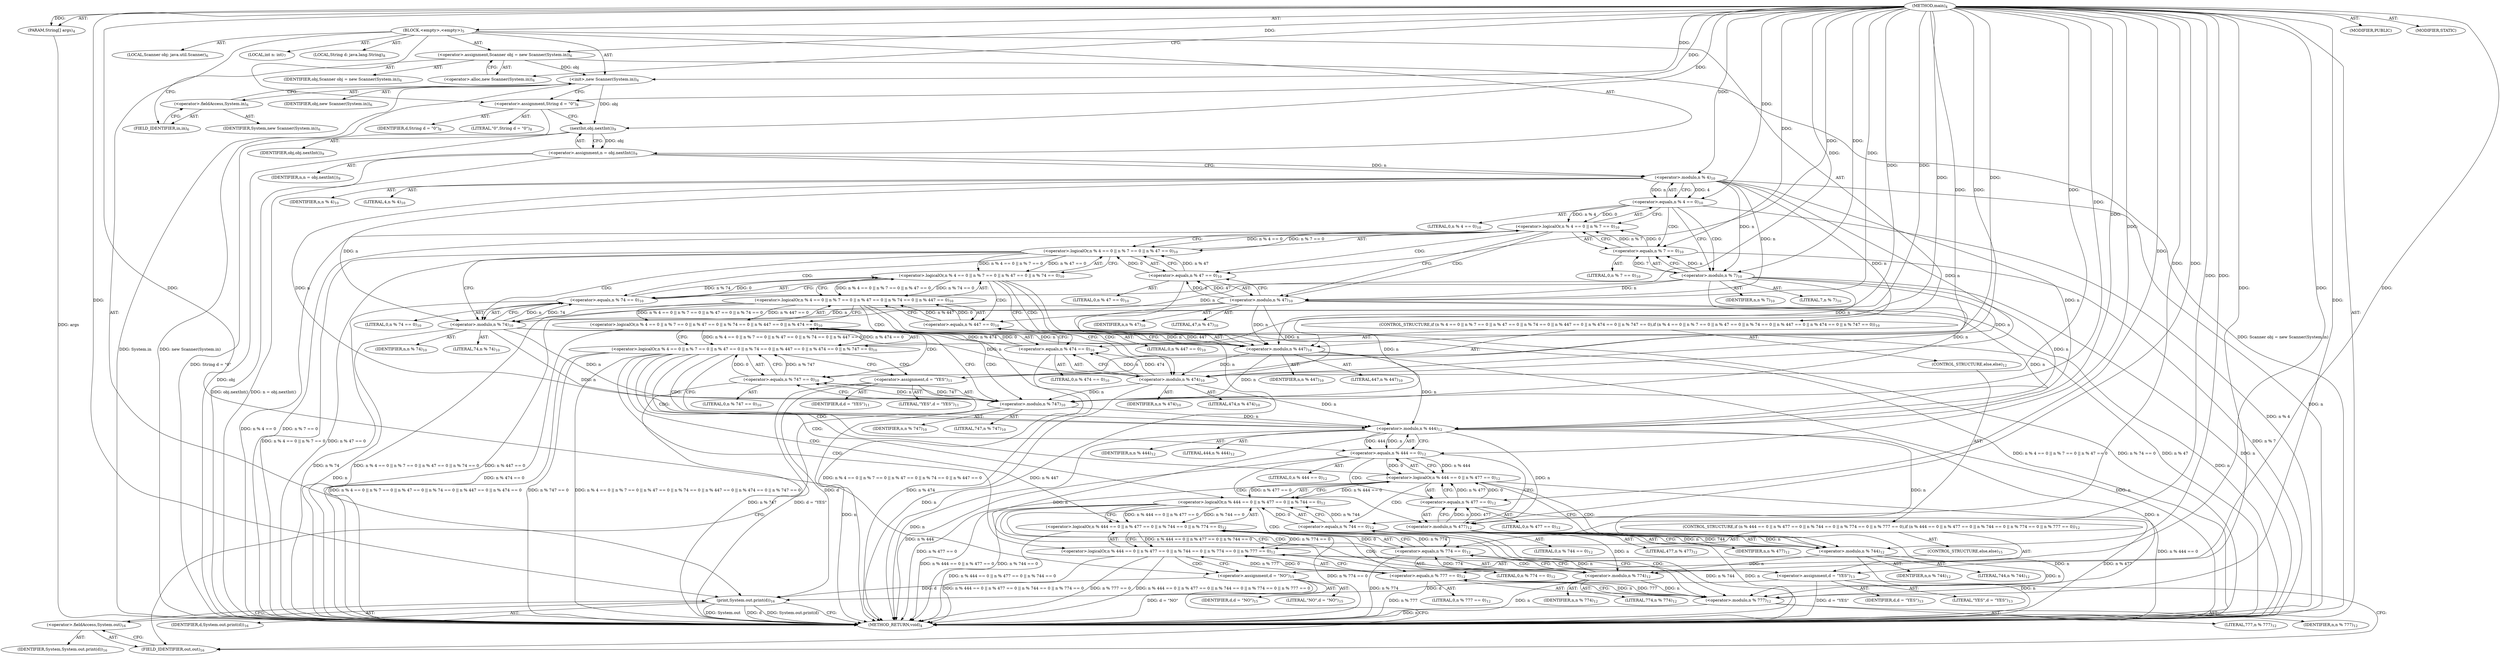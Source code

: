 digraph "main" {  
"19" [label = <(METHOD,main)<SUB>4</SUB>> ]
"20" [label = <(PARAM,String[] args)<SUB>4</SUB>> ]
"21" [label = <(BLOCK,&lt;empty&gt;,&lt;empty&gt;)<SUB>5</SUB>> ]
"4" [label = <(LOCAL,Scanner obj: java.util.Scanner)<SUB>6</SUB>> ]
"22" [label = <(&lt;operator&gt;.assignment,Scanner obj = new Scanner(System.in))<SUB>6</SUB>> ]
"23" [label = <(IDENTIFIER,obj,Scanner obj = new Scanner(System.in))<SUB>6</SUB>> ]
"24" [label = <(&lt;operator&gt;.alloc,new Scanner(System.in))<SUB>6</SUB>> ]
"25" [label = <(&lt;init&gt;,new Scanner(System.in))<SUB>6</SUB>> ]
"3" [label = <(IDENTIFIER,obj,new Scanner(System.in))<SUB>6</SUB>> ]
"26" [label = <(&lt;operator&gt;.fieldAccess,System.in)<SUB>6</SUB>> ]
"27" [label = <(IDENTIFIER,System,new Scanner(System.in))<SUB>6</SUB>> ]
"28" [label = <(FIELD_IDENTIFIER,in,in)<SUB>6</SUB>> ]
"29" [label = <(LOCAL,int n: int)<SUB>7</SUB>> ]
"30" [label = <(LOCAL,String d: java.lang.String)<SUB>8</SUB>> ]
"31" [label = <(&lt;operator&gt;.assignment,String d = &quot;0&quot;)<SUB>8</SUB>> ]
"32" [label = <(IDENTIFIER,d,String d = &quot;0&quot;)<SUB>8</SUB>> ]
"33" [label = <(LITERAL,&quot;0&quot;,String d = &quot;0&quot;)<SUB>8</SUB>> ]
"34" [label = <(&lt;operator&gt;.assignment,n = obj.nextInt())<SUB>9</SUB>> ]
"35" [label = <(IDENTIFIER,n,n = obj.nextInt())<SUB>9</SUB>> ]
"36" [label = <(nextInt,obj.nextInt())<SUB>9</SUB>> ]
"37" [label = <(IDENTIFIER,obj,obj.nextInt())<SUB>9</SUB>> ]
"38" [label = <(CONTROL_STRUCTURE,if (n % 4 == 0 || n % 7 == 0 || n % 47 == 0 || n % 74 == 0 || n % 447 == 0 || n % 474 == 0 || n % 747 == 0),if (n % 4 == 0 || n % 7 == 0 || n % 47 == 0 || n % 74 == 0 || n % 447 == 0 || n % 474 == 0 || n % 747 == 0))<SUB>10</SUB>> ]
"39" [label = <(&lt;operator&gt;.logicalOr,n % 4 == 0 || n % 7 == 0 || n % 47 == 0 || n % 74 == 0 || n % 447 == 0 || n % 474 == 0 || n % 747 == 0)<SUB>10</SUB>> ]
"40" [label = <(&lt;operator&gt;.logicalOr,n % 4 == 0 || n % 7 == 0 || n % 47 == 0 || n % 74 == 0 || n % 447 == 0 || n % 474 == 0)<SUB>10</SUB>> ]
"41" [label = <(&lt;operator&gt;.logicalOr,n % 4 == 0 || n % 7 == 0 || n % 47 == 0 || n % 74 == 0 || n % 447 == 0)<SUB>10</SUB>> ]
"42" [label = <(&lt;operator&gt;.logicalOr,n % 4 == 0 || n % 7 == 0 || n % 47 == 0 || n % 74 == 0)<SUB>10</SUB>> ]
"43" [label = <(&lt;operator&gt;.logicalOr,n % 4 == 0 || n % 7 == 0 || n % 47 == 0)<SUB>10</SUB>> ]
"44" [label = <(&lt;operator&gt;.logicalOr,n % 4 == 0 || n % 7 == 0)<SUB>10</SUB>> ]
"45" [label = <(&lt;operator&gt;.equals,n % 4 == 0)<SUB>10</SUB>> ]
"46" [label = <(&lt;operator&gt;.modulo,n % 4)<SUB>10</SUB>> ]
"47" [label = <(IDENTIFIER,n,n % 4)<SUB>10</SUB>> ]
"48" [label = <(LITERAL,4,n % 4)<SUB>10</SUB>> ]
"49" [label = <(LITERAL,0,n % 4 == 0)<SUB>10</SUB>> ]
"50" [label = <(&lt;operator&gt;.equals,n % 7 == 0)<SUB>10</SUB>> ]
"51" [label = <(&lt;operator&gt;.modulo,n % 7)<SUB>10</SUB>> ]
"52" [label = <(IDENTIFIER,n,n % 7)<SUB>10</SUB>> ]
"53" [label = <(LITERAL,7,n % 7)<SUB>10</SUB>> ]
"54" [label = <(LITERAL,0,n % 7 == 0)<SUB>10</SUB>> ]
"55" [label = <(&lt;operator&gt;.equals,n % 47 == 0)<SUB>10</SUB>> ]
"56" [label = <(&lt;operator&gt;.modulo,n % 47)<SUB>10</SUB>> ]
"57" [label = <(IDENTIFIER,n,n % 47)<SUB>10</SUB>> ]
"58" [label = <(LITERAL,47,n % 47)<SUB>10</SUB>> ]
"59" [label = <(LITERAL,0,n % 47 == 0)<SUB>10</SUB>> ]
"60" [label = <(&lt;operator&gt;.equals,n % 74 == 0)<SUB>10</SUB>> ]
"61" [label = <(&lt;operator&gt;.modulo,n % 74)<SUB>10</SUB>> ]
"62" [label = <(IDENTIFIER,n,n % 74)<SUB>10</SUB>> ]
"63" [label = <(LITERAL,74,n % 74)<SUB>10</SUB>> ]
"64" [label = <(LITERAL,0,n % 74 == 0)<SUB>10</SUB>> ]
"65" [label = <(&lt;operator&gt;.equals,n % 447 == 0)<SUB>10</SUB>> ]
"66" [label = <(&lt;operator&gt;.modulo,n % 447)<SUB>10</SUB>> ]
"67" [label = <(IDENTIFIER,n,n % 447)<SUB>10</SUB>> ]
"68" [label = <(LITERAL,447,n % 447)<SUB>10</SUB>> ]
"69" [label = <(LITERAL,0,n % 447 == 0)<SUB>10</SUB>> ]
"70" [label = <(&lt;operator&gt;.equals,n % 474 == 0)<SUB>10</SUB>> ]
"71" [label = <(&lt;operator&gt;.modulo,n % 474)<SUB>10</SUB>> ]
"72" [label = <(IDENTIFIER,n,n % 474)<SUB>10</SUB>> ]
"73" [label = <(LITERAL,474,n % 474)<SUB>10</SUB>> ]
"74" [label = <(LITERAL,0,n % 474 == 0)<SUB>10</SUB>> ]
"75" [label = <(&lt;operator&gt;.equals,n % 747 == 0)<SUB>10</SUB>> ]
"76" [label = <(&lt;operator&gt;.modulo,n % 747)<SUB>10</SUB>> ]
"77" [label = <(IDENTIFIER,n,n % 747)<SUB>10</SUB>> ]
"78" [label = <(LITERAL,747,n % 747)<SUB>10</SUB>> ]
"79" [label = <(LITERAL,0,n % 747 == 0)<SUB>10</SUB>> ]
"80" [label = <(&lt;operator&gt;.assignment,d = &quot;YES&quot;)<SUB>11</SUB>> ]
"81" [label = <(IDENTIFIER,d,d = &quot;YES&quot;)<SUB>11</SUB>> ]
"82" [label = <(LITERAL,&quot;YES&quot;,d = &quot;YES&quot;)<SUB>11</SUB>> ]
"83" [label = <(CONTROL_STRUCTURE,else,else)<SUB>12</SUB>> ]
"84" [label = <(CONTROL_STRUCTURE,if (n % 444 == 0 || n % 477 == 0 || n % 744 == 0 || n % 774 == 0 || n % 777 == 0),if (n % 444 == 0 || n % 477 == 0 || n % 744 == 0 || n % 774 == 0 || n % 777 == 0))<SUB>12</SUB>> ]
"85" [label = <(&lt;operator&gt;.logicalOr,n % 444 == 0 || n % 477 == 0 || n % 744 == 0 || n % 774 == 0 || n % 777 == 0)<SUB>12</SUB>> ]
"86" [label = <(&lt;operator&gt;.logicalOr,n % 444 == 0 || n % 477 == 0 || n % 744 == 0 || n % 774 == 0)<SUB>12</SUB>> ]
"87" [label = <(&lt;operator&gt;.logicalOr,n % 444 == 0 || n % 477 == 0 || n % 744 == 0)<SUB>12</SUB>> ]
"88" [label = <(&lt;operator&gt;.logicalOr,n % 444 == 0 || n % 477 == 0)<SUB>12</SUB>> ]
"89" [label = <(&lt;operator&gt;.equals,n % 444 == 0)<SUB>12</SUB>> ]
"90" [label = <(&lt;operator&gt;.modulo,n % 444)<SUB>12</SUB>> ]
"91" [label = <(IDENTIFIER,n,n % 444)<SUB>12</SUB>> ]
"92" [label = <(LITERAL,444,n % 444)<SUB>12</SUB>> ]
"93" [label = <(LITERAL,0,n % 444 == 0)<SUB>12</SUB>> ]
"94" [label = <(&lt;operator&gt;.equals,n % 477 == 0)<SUB>12</SUB>> ]
"95" [label = <(&lt;operator&gt;.modulo,n % 477)<SUB>12</SUB>> ]
"96" [label = <(IDENTIFIER,n,n % 477)<SUB>12</SUB>> ]
"97" [label = <(LITERAL,477,n % 477)<SUB>12</SUB>> ]
"98" [label = <(LITERAL,0,n % 477 == 0)<SUB>12</SUB>> ]
"99" [label = <(&lt;operator&gt;.equals,n % 744 == 0)<SUB>12</SUB>> ]
"100" [label = <(&lt;operator&gt;.modulo,n % 744)<SUB>12</SUB>> ]
"101" [label = <(IDENTIFIER,n,n % 744)<SUB>12</SUB>> ]
"102" [label = <(LITERAL,744,n % 744)<SUB>12</SUB>> ]
"103" [label = <(LITERAL,0,n % 744 == 0)<SUB>12</SUB>> ]
"104" [label = <(&lt;operator&gt;.equals,n % 774 == 0)<SUB>12</SUB>> ]
"105" [label = <(&lt;operator&gt;.modulo,n % 774)<SUB>12</SUB>> ]
"106" [label = <(IDENTIFIER,n,n % 774)<SUB>12</SUB>> ]
"107" [label = <(LITERAL,774,n % 774)<SUB>12</SUB>> ]
"108" [label = <(LITERAL,0,n % 774 == 0)<SUB>12</SUB>> ]
"109" [label = <(&lt;operator&gt;.equals,n % 777 == 0)<SUB>12</SUB>> ]
"110" [label = <(&lt;operator&gt;.modulo,n % 777)<SUB>12</SUB>> ]
"111" [label = <(IDENTIFIER,n,n % 777)<SUB>12</SUB>> ]
"112" [label = <(LITERAL,777,n % 777)<SUB>12</SUB>> ]
"113" [label = <(LITERAL,0,n % 777 == 0)<SUB>12</SUB>> ]
"114" [label = <(&lt;operator&gt;.assignment,d = &quot;YES&quot;)<SUB>13</SUB>> ]
"115" [label = <(IDENTIFIER,d,d = &quot;YES&quot;)<SUB>13</SUB>> ]
"116" [label = <(LITERAL,&quot;YES&quot;,d = &quot;YES&quot;)<SUB>13</SUB>> ]
"117" [label = <(CONTROL_STRUCTURE,else,else)<SUB>15</SUB>> ]
"118" [label = <(&lt;operator&gt;.assignment,d = &quot;NO&quot;)<SUB>15</SUB>> ]
"119" [label = <(IDENTIFIER,d,d = &quot;NO&quot;)<SUB>15</SUB>> ]
"120" [label = <(LITERAL,&quot;NO&quot;,d = &quot;NO&quot;)<SUB>15</SUB>> ]
"121" [label = <(print,System.out.print(d))<SUB>16</SUB>> ]
"122" [label = <(&lt;operator&gt;.fieldAccess,System.out)<SUB>16</SUB>> ]
"123" [label = <(IDENTIFIER,System,System.out.print(d))<SUB>16</SUB>> ]
"124" [label = <(FIELD_IDENTIFIER,out,out)<SUB>16</SUB>> ]
"125" [label = <(IDENTIFIER,d,System.out.print(d))<SUB>16</SUB>> ]
"126" [label = <(MODIFIER,PUBLIC)> ]
"127" [label = <(MODIFIER,STATIC)> ]
"128" [label = <(METHOD_RETURN,void)<SUB>4</SUB>> ]
  "19" -> "20"  [ label = "AST: "] 
  "19" -> "21"  [ label = "AST: "] 
  "19" -> "126"  [ label = "AST: "] 
  "19" -> "127"  [ label = "AST: "] 
  "19" -> "128"  [ label = "AST: "] 
  "21" -> "4"  [ label = "AST: "] 
  "21" -> "22"  [ label = "AST: "] 
  "21" -> "25"  [ label = "AST: "] 
  "21" -> "29"  [ label = "AST: "] 
  "21" -> "30"  [ label = "AST: "] 
  "21" -> "31"  [ label = "AST: "] 
  "21" -> "34"  [ label = "AST: "] 
  "21" -> "38"  [ label = "AST: "] 
  "21" -> "121"  [ label = "AST: "] 
  "22" -> "23"  [ label = "AST: "] 
  "22" -> "24"  [ label = "AST: "] 
  "25" -> "3"  [ label = "AST: "] 
  "25" -> "26"  [ label = "AST: "] 
  "26" -> "27"  [ label = "AST: "] 
  "26" -> "28"  [ label = "AST: "] 
  "31" -> "32"  [ label = "AST: "] 
  "31" -> "33"  [ label = "AST: "] 
  "34" -> "35"  [ label = "AST: "] 
  "34" -> "36"  [ label = "AST: "] 
  "36" -> "37"  [ label = "AST: "] 
  "38" -> "39"  [ label = "AST: "] 
  "38" -> "80"  [ label = "AST: "] 
  "38" -> "83"  [ label = "AST: "] 
  "39" -> "40"  [ label = "AST: "] 
  "39" -> "75"  [ label = "AST: "] 
  "40" -> "41"  [ label = "AST: "] 
  "40" -> "70"  [ label = "AST: "] 
  "41" -> "42"  [ label = "AST: "] 
  "41" -> "65"  [ label = "AST: "] 
  "42" -> "43"  [ label = "AST: "] 
  "42" -> "60"  [ label = "AST: "] 
  "43" -> "44"  [ label = "AST: "] 
  "43" -> "55"  [ label = "AST: "] 
  "44" -> "45"  [ label = "AST: "] 
  "44" -> "50"  [ label = "AST: "] 
  "45" -> "46"  [ label = "AST: "] 
  "45" -> "49"  [ label = "AST: "] 
  "46" -> "47"  [ label = "AST: "] 
  "46" -> "48"  [ label = "AST: "] 
  "50" -> "51"  [ label = "AST: "] 
  "50" -> "54"  [ label = "AST: "] 
  "51" -> "52"  [ label = "AST: "] 
  "51" -> "53"  [ label = "AST: "] 
  "55" -> "56"  [ label = "AST: "] 
  "55" -> "59"  [ label = "AST: "] 
  "56" -> "57"  [ label = "AST: "] 
  "56" -> "58"  [ label = "AST: "] 
  "60" -> "61"  [ label = "AST: "] 
  "60" -> "64"  [ label = "AST: "] 
  "61" -> "62"  [ label = "AST: "] 
  "61" -> "63"  [ label = "AST: "] 
  "65" -> "66"  [ label = "AST: "] 
  "65" -> "69"  [ label = "AST: "] 
  "66" -> "67"  [ label = "AST: "] 
  "66" -> "68"  [ label = "AST: "] 
  "70" -> "71"  [ label = "AST: "] 
  "70" -> "74"  [ label = "AST: "] 
  "71" -> "72"  [ label = "AST: "] 
  "71" -> "73"  [ label = "AST: "] 
  "75" -> "76"  [ label = "AST: "] 
  "75" -> "79"  [ label = "AST: "] 
  "76" -> "77"  [ label = "AST: "] 
  "76" -> "78"  [ label = "AST: "] 
  "80" -> "81"  [ label = "AST: "] 
  "80" -> "82"  [ label = "AST: "] 
  "83" -> "84"  [ label = "AST: "] 
  "84" -> "85"  [ label = "AST: "] 
  "84" -> "114"  [ label = "AST: "] 
  "84" -> "117"  [ label = "AST: "] 
  "85" -> "86"  [ label = "AST: "] 
  "85" -> "109"  [ label = "AST: "] 
  "86" -> "87"  [ label = "AST: "] 
  "86" -> "104"  [ label = "AST: "] 
  "87" -> "88"  [ label = "AST: "] 
  "87" -> "99"  [ label = "AST: "] 
  "88" -> "89"  [ label = "AST: "] 
  "88" -> "94"  [ label = "AST: "] 
  "89" -> "90"  [ label = "AST: "] 
  "89" -> "93"  [ label = "AST: "] 
  "90" -> "91"  [ label = "AST: "] 
  "90" -> "92"  [ label = "AST: "] 
  "94" -> "95"  [ label = "AST: "] 
  "94" -> "98"  [ label = "AST: "] 
  "95" -> "96"  [ label = "AST: "] 
  "95" -> "97"  [ label = "AST: "] 
  "99" -> "100"  [ label = "AST: "] 
  "99" -> "103"  [ label = "AST: "] 
  "100" -> "101"  [ label = "AST: "] 
  "100" -> "102"  [ label = "AST: "] 
  "104" -> "105"  [ label = "AST: "] 
  "104" -> "108"  [ label = "AST: "] 
  "105" -> "106"  [ label = "AST: "] 
  "105" -> "107"  [ label = "AST: "] 
  "109" -> "110"  [ label = "AST: "] 
  "109" -> "113"  [ label = "AST: "] 
  "110" -> "111"  [ label = "AST: "] 
  "110" -> "112"  [ label = "AST: "] 
  "114" -> "115"  [ label = "AST: "] 
  "114" -> "116"  [ label = "AST: "] 
  "117" -> "118"  [ label = "AST: "] 
  "118" -> "119"  [ label = "AST: "] 
  "118" -> "120"  [ label = "AST: "] 
  "121" -> "122"  [ label = "AST: "] 
  "121" -> "125"  [ label = "AST: "] 
  "122" -> "123"  [ label = "AST: "] 
  "122" -> "124"  [ label = "AST: "] 
  "22" -> "28"  [ label = "CFG: "] 
  "25" -> "31"  [ label = "CFG: "] 
  "31" -> "36"  [ label = "CFG: "] 
  "34" -> "46"  [ label = "CFG: "] 
  "121" -> "128"  [ label = "CFG: "] 
  "24" -> "22"  [ label = "CFG: "] 
  "26" -> "25"  [ label = "CFG: "] 
  "36" -> "34"  [ label = "CFG: "] 
  "39" -> "80"  [ label = "CFG: "] 
  "39" -> "90"  [ label = "CFG: "] 
  "80" -> "124"  [ label = "CFG: "] 
  "122" -> "121"  [ label = "CFG: "] 
  "28" -> "26"  [ label = "CFG: "] 
  "40" -> "39"  [ label = "CFG: "] 
  "40" -> "76"  [ label = "CFG: "] 
  "75" -> "39"  [ label = "CFG: "] 
  "124" -> "122"  [ label = "CFG: "] 
  "41" -> "40"  [ label = "CFG: "] 
  "41" -> "71"  [ label = "CFG: "] 
  "70" -> "40"  [ label = "CFG: "] 
  "76" -> "75"  [ label = "CFG: "] 
  "85" -> "114"  [ label = "CFG: "] 
  "85" -> "118"  [ label = "CFG: "] 
  "114" -> "124"  [ label = "CFG: "] 
  "42" -> "41"  [ label = "CFG: "] 
  "42" -> "66"  [ label = "CFG: "] 
  "65" -> "41"  [ label = "CFG: "] 
  "71" -> "70"  [ label = "CFG: "] 
  "86" -> "85"  [ label = "CFG: "] 
  "86" -> "110"  [ label = "CFG: "] 
  "109" -> "85"  [ label = "CFG: "] 
  "118" -> "124"  [ label = "CFG: "] 
  "43" -> "42"  [ label = "CFG: "] 
  "43" -> "61"  [ label = "CFG: "] 
  "60" -> "42"  [ label = "CFG: "] 
  "66" -> "65"  [ label = "CFG: "] 
  "87" -> "86"  [ label = "CFG: "] 
  "87" -> "105"  [ label = "CFG: "] 
  "104" -> "86"  [ label = "CFG: "] 
  "110" -> "109"  [ label = "CFG: "] 
  "44" -> "43"  [ label = "CFG: "] 
  "44" -> "56"  [ label = "CFG: "] 
  "55" -> "43"  [ label = "CFG: "] 
  "61" -> "60"  [ label = "CFG: "] 
  "88" -> "87"  [ label = "CFG: "] 
  "88" -> "100"  [ label = "CFG: "] 
  "99" -> "87"  [ label = "CFG: "] 
  "105" -> "104"  [ label = "CFG: "] 
  "45" -> "44"  [ label = "CFG: "] 
  "45" -> "51"  [ label = "CFG: "] 
  "50" -> "44"  [ label = "CFG: "] 
  "56" -> "55"  [ label = "CFG: "] 
  "89" -> "88"  [ label = "CFG: "] 
  "89" -> "95"  [ label = "CFG: "] 
  "94" -> "88"  [ label = "CFG: "] 
  "100" -> "99"  [ label = "CFG: "] 
  "46" -> "45"  [ label = "CFG: "] 
  "51" -> "50"  [ label = "CFG: "] 
  "90" -> "89"  [ label = "CFG: "] 
  "95" -> "94"  [ label = "CFG: "] 
  "19" -> "24"  [ label = "CFG: "] 
  "20" -> "128"  [ label = "DDG: args"] 
  "22" -> "128"  [ label = "DDG: Scanner obj = new Scanner(System.in)"] 
  "25" -> "128"  [ label = "DDG: System.in"] 
  "25" -> "128"  [ label = "DDG: new Scanner(System.in)"] 
  "31" -> "128"  [ label = "DDG: String d = &quot;0&quot;"] 
  "36" -> "128"  [ label = "DDG: obj"] 
  "34" -> "128"  [ label = "DDG: obj.nextInt()"] 
  "34" -> "128"  [ label = "DDG: n = obj.nextInt()"] 
  "46" -> "128"  [ label = "DDG: n"] 
  "45" -> "128"  [ label = "DDG: n % 4"] 
  "44" -> "128"  [ label = "DDG: n % 4 == 0"] 
  "51" -> "128"  [ label = "DDG: n"] 
  "50" -> "128"  [ label = "DDG: n % 7"] 
  "44" -> "128"  [ label = "DDG: n % 7 == 0"] 
  "43" -> "128"  [ label = "DDG: n % 4 == 0 || n % 7 == 0"] 
  "56" -> "128"  [ label = "DDG: n"] 
  "55" -> "128"  [ label = "DDG: n % 47"] 
  "43" -> "128"  [ label = "DDG: n % 47 == 0"] 
  "42" -> "128"  [ label = "DDG: n % 4 == 0 || n % 7 == 0 || n % 47 == 0"] 
  "61" -> "128"  [ label = "DDG: n"] 
  "60" -> "128"  [ label = "DDG: n % 74"] 
  "42" -> "128"  [ label = "DDG: n % 74 == 0"] 
  "41" -> "128"  [ label = "DDG: n % 4 == 0 || n % 7 == 0 || n % 47 == 0 || n % 74 == 0"] 
  "66" -> "128"  [ label = "DDG: n"] 
  "65" -> "128"  [ label = "DDG: n % 447"] 
  "41" -> "128"  [ label = "DDG: n % 447 == 0"] 
  "40" -> "128"  [ label = "DDG: n % 4 == 0 || n % 7 == 0 || n % 47 == 0 || n % 74 == 0 || n % 447 == 0"] 
  "71" -> "128"  [ label = "DDG: n"] 
  "70" -> "128"  [ label = "DDG: n % 474"] 
  "40" -> "128"  [ label = "DDG: n % 474 == 0"] 
  "39" -> "128"  [ label = "DDG: n % 4 == 0 || n % 7 == 0 || n % 47 == 0 || n % 74 == 0 || n % 447 == 0 || n % 474 == 0"] 
  "76" -> "128"  [ label = "DDG: n"] 
  "75" -> "128"  [ label = "DDG: n % 747"] 
  "39" -> "128"  [ label = "DDG: n % 747 == 0"] 
  "39" -> "128"  [ label = "DDG: n % 4 == 0 || n % 7 == 0 || n % 47 == 0 || n % 74 == 0 || n % 447 == 0 || n % 474 == 0 || n % 747 == 0"] 
  "90" -> "128"  [ label = "DDG: n"] 
  "89" -> "128"  [ label = "DDG: n % 444"] 
  "88" -> "128"  [ label = "DDG: n % 444 == 0"] 
  "95" -> "128"  [ label = "DDG: n"] 
  "94" -> "128"  [ label = "DDG: n % 477"] 
  "88" -> "128"  [ label = "DDG: n % 477 == 0"] 
  "87" -> "128"  [ label = "DDG: n % 444 == 0 || n % 477 == 0"] 
  "100" -> "128"  [ label = "DDG: n"] 
  "99" -> "128"  [ label = "DDG: n % 744"] 
  "87" -> "128"  [ label = "DDG: n % 744 == 0"] 
  "86" -> "128"  [ label = "DDG: n % 444 == 0 || n % 477 == 0 || n % 744 == 0"] 
  "105" -> "128"  [ label = "DDG: n"] 
  "104" -> "128"  [ label = "DDG: n % 774"] 
  "86" -> "128"  [ label = "DDG: n % 774 == 0"] 
  "85" -> "128"  [ label = "DDG: n % 444 == 0 || n % 477 == 0 || n % 744 == 0 || n % 774 == 0"] 
  "110" -> "128"  [ label = "DDG: n"] 
  "109" -> "128"  [ label = "DDG: n % 777"] 
  "85" -> "128"  [ label = "DDG: n % 777 == 0"] 
  "85" -> "128"  [ label = "DDG: n % 444 == 0 || n % 477 == 0 || n % 744 == 0 || n % 774 == 0 || n % 777 == 0"] 
  "118" -> "128"  [ label = "DDG: d = &quot;NO&quot;"] 
  "114" -> "128"  [ label = "DDG: d = &quot;YES&quot;"] 
  "80" -> "128"  [ label = "DDG: d = &quot;YES&quot;"] 
  "121" -> "128"  [ label = "DDG: System.out"] 
  "121" -> "128"  [ label = "DDG: d"] 
  "121" -> "128"  [ label = "DDG: System.out.print(d)"] 
  "19" -> "20"  [ label = "DDG: "] 
  "19" -> "22"  [ label = "DDG: "] 
  "19" -> "31"  [ label = "DDG: "] 
  "36" -> "34"  [ label = "DDG: obj"] 
  "22" -> "25"  [ label = "DDG: obj"] 
  "19" -> "25"  [ label = "DDG: "] 
  "19" -> "80"  [ label = "DDG: "] 
  "118" -> "121"  [ label = "DDG: d"] 
  "114" -> "121"  [ label = "DDG: d"] 
  "80" -> "121"  [ label = "DDG: d"] 
  "19" -> "121"  [ label = "DDG: "] 
  "25" -> "36"  [ label = "DDG: obj"] 
  "19" -> "36"  [ label = "DDG: "] 
  "40" -> "39"  [ label = "DDG: n % 4 == 0 || n % 7 == 0 || n % 47 == 0 || n % 74 == 0 || n % 447 == 0"] 
  "40" -> "39"  [ label = "DDG: n % 474 == 0"] 
  "75" -> "39"  [ label = "DDG: n % 747"] 
  "75" -> "39"  [ label = "DDG: 0"] 
  "41" -> "40"  [ label = "DDG: n % 4 == 0 || n % 7 == 0 || n % 47 == 0 || n % 74 == 0"] 
  "41" -> "40"  [ label = "DDG: n % 447 == 0"] 
  "70" -> "40"  [ label = "DDG: n % 474"] 
  "70" -> "40"  [ label = "DDG: 0"] 
  "76" -> "75"  [ label = "DDG: n"] 
  "76" -> "75"  [ label = "DDG: 747"] 
  "19" -> "75"  [ label = "DDG: "] 
  "19" -> "114"  [ label = "DDG: "] 
  "42" -> "41"  [ label = "DDG: n % 4 == 0 || n % 7 == 0 || n % 47 == 0"] 
  "42" -> "41"  [ label = "DDG: n % 74 == 0"] 
  "65" -> "41"  [ label = "DDG: n % 447"] 
  "65" -> "41"  [ label = "DDG: 0"] 
  "71" -> "70"  [ label = "DDG: n"] 
  "71" -> "70"  [ label = "DDG: 474"] 
  "19" -> "70"  [ label = "DDG: "] 
  "46" -> "76"  [ label = "DDG: n"] 
  "51" -> "76"  [ label = "DDG: n"] 
  "56" -> "76"  [ label = "DDG: n"] 
  "61" -> "76"  [ label = "DDG: n"] 
  "66" -> "76"  [ label = "DDG: n"] 
  "71" -> "76"  [ label = "DDG: n"] 
  "19" -> "76"  [ label = "DDG: "] 
  "86" -> "85"  [ label = "DDG: n % 444 == 0 || n % 477 == 0 || n % 744 == 0"] 
  "86" -> "85"  [ label = "DDG: n % 774 == 0"] 
  "109" -> "85"  [ label = "DDG: n % 777"] 
  "109" -> "85"  [ label = "DDG: 0"] 
  "19" -> "118"  [ label = "DDG: "] 
  "43" -> "42"  [ label = "DDG: n % 4 == 0 || n % 7 == 0"] 
  "43" -> "42"  [ label = "DDG: n % 47 == 0"] 
  "60" -> "42"  [ label = "DDG: n % 74"] 
  "60" -> "42"  [ label = "DDG: 0"] 
  "66" -> "65"  [ label = "DDG: n"] 
  "66" -> "65"  [ label = "DDG: 447"] 
  "19" -> "65"  [ label = "DDG: "] 
  "46" -> "71"  [ label = "DDG: n"] 
  "51" -> "71"  [ label = "DDG: n"] 
  "56" -> "71"  [ label = "DDG: n"] 
  "61" -> "71"  [ label = "DDG: n"] 
  "66" -> "71"  [ label = "DDG: n"] 
  "19" -> "71"  [ label = "DDG: "] 
  "87" -> "86"  [ label = "DDG: n % 444 == 0 || n % 477 == 0"] 
  "87" -> "86"  [ label = "DDG: n % 744 == 0"] 
  "104" -> "86"  [ label = "DDG: n % 774"] 
  "104" -> "86"  [ label = "DDG: 0"] 
  "110" -> "109"  [ label = "DDG: n"] 
  "110" -> "109"  [ label = "DDG: 777"] 
  "19" -> "109"  [ label = "DDG: "] 
  "44" -> "43"  [ label = "DDG: n % 4 == 0"] 
  "44" -> "43"  [ label = "DDG: n % 7 == 0"] 
  "55" -> "43"  [ label = "DDG: n % 47"] 
  "55" -> "43"  [ label = "DDG: 0"] 
  "61" -> "60"  [ label = "DDG: n"] 
  "61" -> "60"  [ label = "DDG: 74"] 
  "19" -> "60"  [ label = "DDG: "] 
  "46" -> "66"  [ label = "DDG: n"] 
  "51" -> "66"  [ label = "DDG: n"] 
  "56" -> "66"  [ label = "DDG: n"] 
  "61" -> "66"  [ label = "DDG: n"] 
  "19" -> "66"  [ label = "DDG: "] 
  "88" -> "87"  [ label = "DDG: n % 444 == 0"] 
  "88" -> "87"  [ label = "DDG: n % 477 == 0"] 
  "99" -> "87"  [ label = "DDG: n % 744"] 
  "99" -> "87"  [ label = "DDG: 0"] 
  "105" -> "104"  [ label = "DDG: n"] 
  "105" -> "104"  [ label = "DDG: 774"] 
  "19" -> "104"  [ label = "DDG: "] 
  "90" -> "110"  [ label = "DDG: n"] 
  "95" -> "110"  [ label = "DDG: n"] 
  "100" -> "110"  [ label = "DDG: n"] 
  "105" -> "110"  [ label = "DDG: n"] 
  "19" -> "110"  [ label = "DDG: "] 
  "45" -> "44"  [ label = "DDG: n % 4"] 
  "45" -> "44"  [ label = "DDG: 0"] 
  "50" -> "44"  [ label = "DDG: n % 7"] 
  "50" -> "44"  [ label = "DDG: 0"] 
  "56" -> "55"  [ label = "DDG: n"] 
  "56" -> "55"  [ label = "DDG: 47"] 
  "19" -> "55"  [ label = "DDG: "] 
  "46" -> "61"  [ label = "DDG: n"] 
  "51" -> "61"  [ label = "DDG: n"] 
  "56" -> "61"  [ label = "DDG: n"] 
  "19" -> "61"  [ label = "DDG: "] 
  "89" -> "88"  [ label = "DDG: n % 444"] 
  "89" -> "88"  [ label = "DDG: 0"] 
  "94" -> "88"  [ label = "DDG: n % 477"] 
  "94" -> "88"  [ label = "DDG: 0"] 
  "100" -> "99"  [ label = "DDG: n"] 
  "100" -> "99"  [ label = "DDG: 744"] 
  "19" -> "99"  [ label = "DDG: "] 
  "90" -> "105"  [ label = "DDG: n"] 
  "95" -> "105"  [ label = "DDG: n"] 
  "100" -> "105"  [ label = "DDG: n"] 
  "19" -> "105"  [ label = "DDG: "] 
  "46" -> "45"  [ label = "DDG: n"] 
  "46" -> "45"  [ label = "DDG: 4"] 
  "19" -> "45"  [ label = "DDG: "] 
  "51" -> "50"  [ label = "DDG: n"] 
  "51" -> "50"  [ label = "DDG: 7"] 
  "19" -> "50"  [ label = "DDG: "] 
  "46" -> "56"  [ label = "DDG: n"] 
  "51" -> "56"  [ label = "DDG: n"] 
  "19" -> "56"  [ label = "DDG: "] 
  "90" -> "89"  [ label = "DDG: n"] 
  "90" -> "89"  [ label = "DDG: 444"] 
  "19" -> "89"  [ label = "DDG: "] 
  "95" -> "94"  [ label = "DDG: n"] 
  "95" -> "94"  [ label = "DDG: 477"] 
  "19" -> "94"  [ label = "DDG: "] 
  "90" -> "100"  [ label = "DDG: n"] 
  "95" -> "100"  [ label = "DDG: n"] 
  "19" -> "100"  [ label = "DDG: "] 
  "34" -> "46"  [ label = "DDG: n"] 
  "19" -> "46"  [ label = "DDG: "] 
  "46" -> "51"  [ label = "DDG: n"] 
  "19" -> "51"  [ label = "DDG: "] 
  "46" -> "90"  [ label = "DDG: n"] 
  "51" -> "90"  [ label = "DDG: n"] 
  "56" -> "90"  [ label = "DDG: n"] 
  "61" -> "90"  [ label = "DDG: n"] 
  "66" -> "90"  [ label = "DDG: n"] 
  "71" -> "90"  [ label = "DDG: n"] 
  "76" -> "90"  [ label = "DDG: n"] 
  "19" -> "90"  [ label = "DDG: "] 
  "90" -> "95"  [ label = "DDG: n"] 
  "19" -> "95"  [ label = "DDG: "] 
  "39" -> "89"  [ label = "CDG: "] 
  "39" -> "85"  [ label = "CDG: "] 
  "39" -> "87"  [ label = "CDG: "] 
  "39" -> "90"  [ label = "CDG: "] 
  "39" -> "80"  [ label = "CDG: "] 
  "39" -> "88"  [ label = "CDG: "] 
  "39" -> "86"  [ label = "CDG: "] 
  "40" -> "75"  [ label = "CDG: "] 
  "40" -> "76"  [ label = "CDG: "] 
  "41" -> "71"  [ label = "CDG: "] 
  "41" -> "70"  [ label = "CDG: "] 
  "85" -> "114"  [ label = "CDG: "] 
  "85" -> "118"  [ label = "CDG: "] 
  "42" -> "66"  [ label = "CDG: "] 
  "42" -> "65"  [ label = "CDG: "] 
  "86" -> "110"  [ label = "CDG: "] 
  "86" -> "109"  [ label = "CDG: "] 
  "43" -> "60"  [ label = "CDG: "] 
  "43" -> "61"  [ label = "CDG: "] 
  "87" -> "104"  [ label = "CDG: "] 
  "87" -> "105"  [ label = "CDG: "] 
  "44" -> "56"  [ label = "CDG: "] 
  "44" -> "55"  [ label = "CDG: "] 
  "88" -> "99"  [ label = "CDG: "] 
  "88" -> "100"  [ label = "CDG: "] 
  "45" -> "51"  [ label = "CDG: "] 
  "45" -> "50"  [ label = "CDG: "] 
  "89" -> "94"  [ label = "CDG: "] 
  "89" -> "95"  [ label = "CDG: "] 
}
